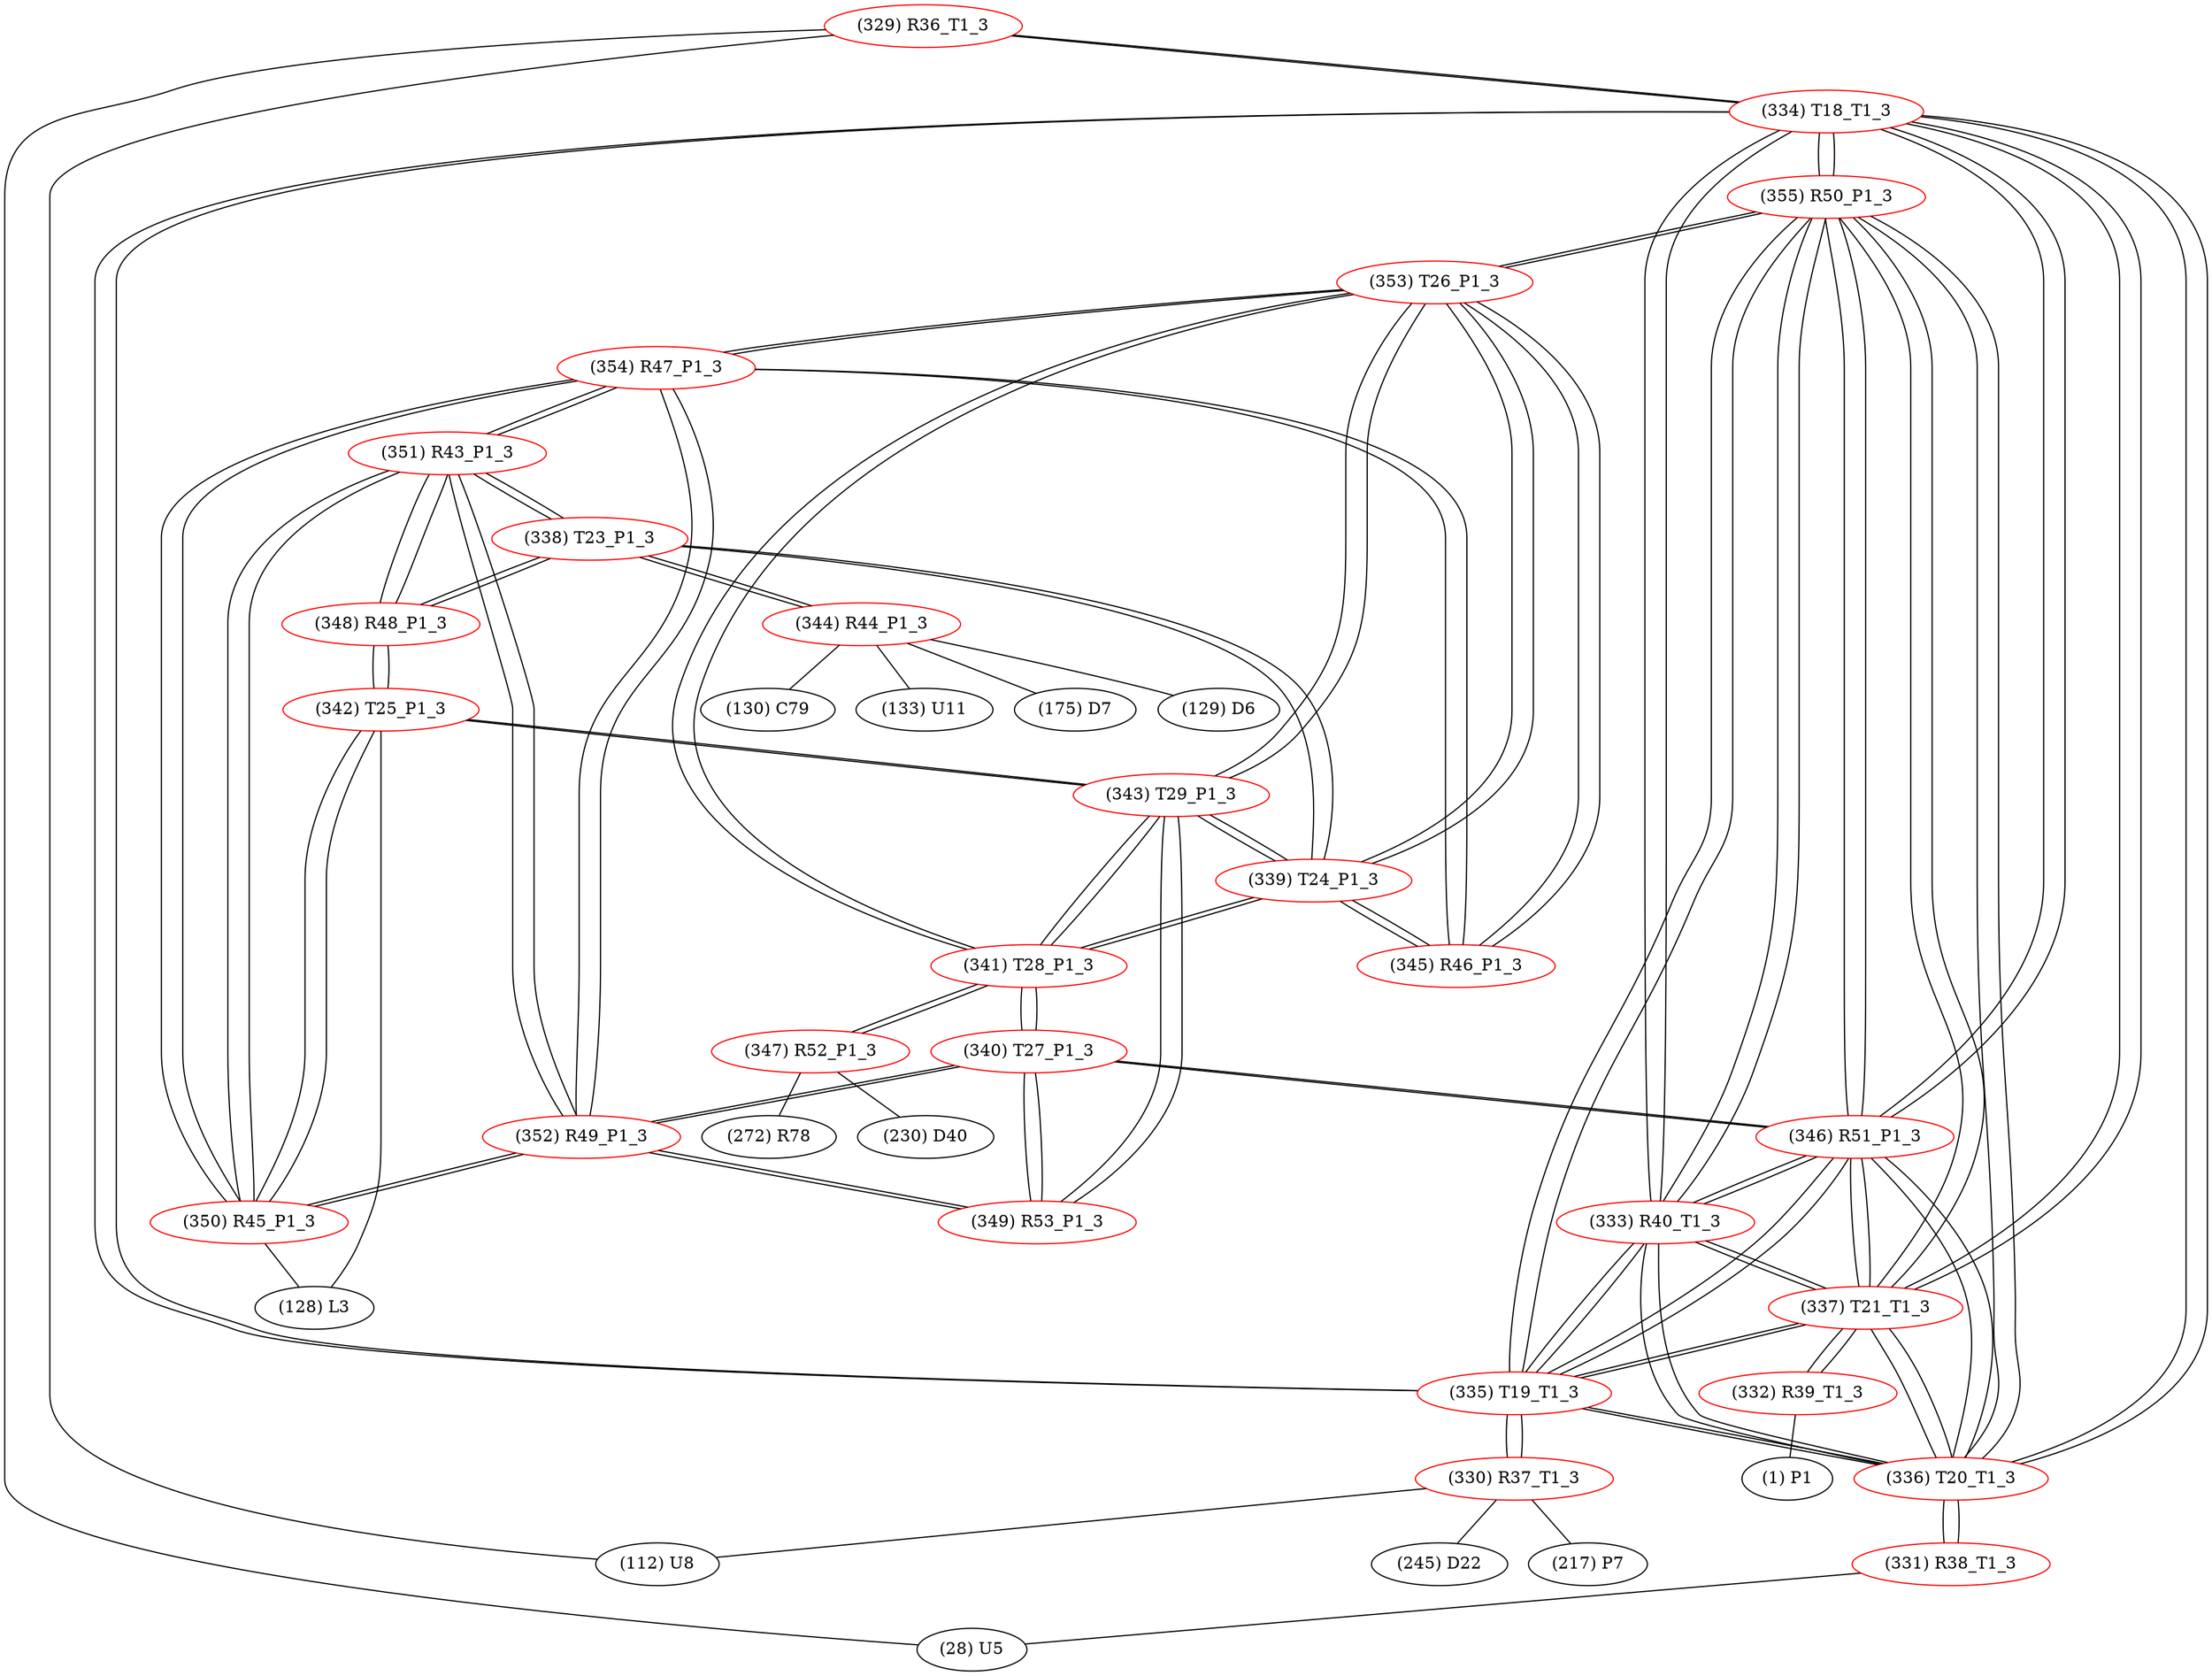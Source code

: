 graph {
	329 [label="(329) R36_T1_3" color=red]
	112 [label="(112) U8"]
	28 [label="(28) U5"]
	334 [label="(334) T18_T1_3"]
	330 [label="(330) R37_T1_3" color=red]
	245 [label="(245) D22"]
	217 [label="(217) P7"]
	112 [label="(112) U8"]
	335 [label="(335) T19_T1_3"]
	331 [label="(331) R38_T1_3" color=red]
	28 [label="(28) U5"]
	336 [label="(336) T20_T1_3"]
	332 [label="(332) R39_T1_3" color=red]
	1 [label="(1) P1"]
	337 [label="(337) T21_T1_3"]
	333 [label="(333) R40_T1_3" color=red]
	346 [label="(346) R51_P1_3"]
	355 [label="(355) R50_P1_3"]
	334 [label="(334) T18_T1_3"]
	337 [label="(337) T21_T1_3"]
	336 [label="(336) T20_T1_3"]
	335 [label="(335) T19_T1_3"]
	334 [label="(334) T18_T1_3" color=red]
	336 [label="(336) T20_T1_3"]
	335 [label="(335) T19_T1_3"]
	337 [label="(337) T21_T1_3"]
	329 [label="(329) R36_T1_3"]
	346 [label="(346) R51_P1_3"]
	355 [label="(355) R50_P1_3"]
	333 [label="(333) R40_T1_3"]
	335 [label="(335) T19_T1_3" color=red]
	336 [label="(336) T20_T1_3"]
	334 [label="(334) T18_T1_3"]
	337 [label="(337) T21_T1_3"]
	330 [label="(330) R37_T1_3"]
	346 [label="(346) R51_P1_3"]
	355 [label="(355) R50_P1_3"]
	333 [label="(333) R40_T1_3"]
	336 [label="(336) T20_T1_3" color=red]
	335 [label="(335) T19_T1_3"]
	334 [label="(334) T18_T1_3"]
	337 [label="(337) T21_T1_3"]
	331 [label="(331) R38_T1_3"]
	346 [label="(346) R51_P1_3"]
	355 [label="(355) R50_P1_3"]
	333 [label="(333) R40_T1_3"]
	337 [label="(337) T21_T1_3" color=red]
	336 [label="(336) T20_T1_3"]
	335 [label="(335) T19_T1_3"]
	334 [label="(334) T18_T1_3"]
	332 [label="(332) R39_T1_3"]
	346 [label="(346) R51_P1_3"]
	355 [label="(355) R50_P1_3"]
	333 [label="(333) R40_T1_3"]
	338 [label="(338) T23_P1_3" color=red]
	348 [label="(348) R48_P1_3"]
	351 [label="(351) R43_P1_3"]
	339 [label="(339) T24_P1_3"]
	344 [label="(344) R44_P1_3"]
	339 [label="(339) T24_P1_3" color=red]
	353 [label="(353) T26_P1_3"]
	343 [label="(343) T29_P1_3"]
	341 [label="(341) T28_P1_3"]
	345 [label="(345) R46_P1_3"]
	338 [label="(338) T23_P1_3"]
	340 [label="(340) T27_P1_3" color=red]
	346 [label="(346) R51_P1_3"]
	341 [label="(341) T28_P1_3"]
	349 [label="(349) R53_P1_3"]
	352 [label="(352) R49_P1_3"]
	341 [label="(341) T28_P1_3" color=red]
	353 [label="(353) T26_P1_3"]
	339 [label="(339) T24_P1_3"]
	343 [label="(343) T29_P1_3"]
	347 [label="(347) R52_P1_3"]
	340 [label="(340) T27_P1_3"]
	342 [label="(342) T25_P1_3" color=red]
	343 [label="(343) T29_P1_3"]
	348 [label="(348) R48_P1_3"]
	350 [label="(350) R45_P1_3"]
	128 [label="(128) L3"]
	343 [label="(343) T29_P1_3" color=red]
	353 [label="(353) T26_P1_3"]
	339 [label="(339) T24_P1_3"]
	341 [label="(341) T28_P1_3"]
	342 [label="(342) T25_P1_3"]
	349 [label="(349) R53_P1_3"]
	344 [label="(344) R44_P1_3" color=red]
	175 [label="(175) D7"]
	129 [label="(129) D6"]
	130 [label="(130) C79"]
	133 [label="(133) U11"]
	338 [label="(338) T23_P1_3"]
	345 [label="(345) R46_P1_3" color=red]
	353 [label="(353) T26_P1_3"]
	354 [label="(354) R47_P1_3"]
	339 [label="(339) T24_P1_3"]
	346 [label="(346) R51_P1_3" color=red]
	340 [label="(340) T27_P1_3"]
	355 [label="(355) R50_P1_3"]
	334 [label="(334) T18_T1_3"]
	337 [label="(337) T21_T1_3"]
	336 [label="(336) T20_T1_3"]
	335 [label="(335) T19_T1_3"]
	333 [label="(333) R40_T1_3"]
	347 [label="(347) R52_P1_3" color=red]
	230 [label="(230) D40"]
	272 [label="(272) R78"]
	341 [label="(341) T28_P1_3"]
	348 [label="(348) R48_P1_3" color=red]
	342 [label="(342) T25_P1_3"]
	338 [label="(338) T23_P1_3"]
	351 [label="(351) R43_P1_3"]
	349 [label="(349) R53_P1_3" color=red]
	343 [label="(343) T29_P1_3"]
	340 [label="(340) T27_P1_3"]
	352 [label="(352) R49_P1_3"]
	350 [label="(350) R45_P1_3" color=red]
	354 [label="(354) R47_P1_3"]
	351 [label="(351) R43_P1_3"]
	352 [label="(352) R49_P1_3"]
	342 [label="(342) T25_P1_3"]
	128 [label="(128) L3"]
	351 [label="(351) R43_P1_3" color=red]
	348 [label="(348) R48_P1_3"]
	338 [label="(338) T23_P1_3"]
	354 [label="(354) R47_P1_3"]
	350 [label="(350) R45_P1_3"]
	352 [label="(352) R49_P1_3"]
	352 [label="(352) R49_P1_3" color=red]
	354 [label="(354) R47_P1_3"]
	350 [label="(350) R45_P1_3"]
	351 [label="(351) R43_P1_3"]
	340 [label="(340) T27_P1_3"]
	349 [label="(349) R53_P1_3"]
	353 [label="(353) T26_P1_3" color=red]
	355 [label="(355) R50_P1_3"]
	339 [label="(339) T24_P1_3"]
	343 [label="(343) T29_P1_3"]
	341 [label="(341) T28_P1_3"]
	345 [label="(345) R46_P1_3"]
	354 [label="(354) R47_P1_3"]
	354 [label="(354) R47_P1_3" color=red]
	350 [label="(350) R45_P1_3"]
	351 [label="(351) R43_P1_3"]
	352 [label="(352) R49_P1_3"]
	353 [label="(353) T26_P1_3"]
	345 [label="(345) R46_P1_3"]
	355 [label="(355) R50_P1_3" color=red]
	353 [label="(353) T26_P1_3"]
	346 [label="(346) R51_P1_3"]
	334 [label="(334) T18_T1_3"]
	337 [label="(337) T21_T1_3"]
	336 [label="(336) T20_T1_3"]
	335 [label="(335) T19_T1_3"]
	333 [label="(333) R40_T1_3"]
	329 -- 112
	329 -- 28
	329 -- 334
	330 -- 245
	330 -- 217
	330 -- 112
	330 -- 335
	331 -- 28
	331 -- 336
	332 -- 1
	332 -- 337
	333 -- 346
	333 -- 355
	333 -- 334
	333 -- 337
	333 -- 336
	333 -- 335
	334 -- 336
	334 -- 335
	334 -- 337
	334 -- 329
	334 -- 346
	334 -- 355
	334 -- 333
	335 -- 336
	335 -- 334
	335 -- 337
	335 -- 330
	335 -- 346
	335 -- 355
	335 -- 333
	336 -- 335
	336 -- 334
	336 -- 337
	336 -- 331
	336 -- 346
	336 -- 355
	336 -- 333
	337 -- 336
	337 -- 335
	337 -- 334
	337 -- 332
	337 -- 346
	337 -- 355
	337 -- 333
	338 -- 348
	338 -- 351
	338 -- 339
	338 -- 344
	339 -- 353
	339 -- 343
	339 -- 341
	339 -- 345
	339 -- 338
	340 -- 346
	340 -- 341
	340 -- 349
	340 -- 352
	341 -- 353
	341 -- 339
	341 -- 343
	341 -- 347
	341 -- 340
	342 -- 343
	342 -- 348
	342 -- 350
	342 -- 128
	343 -- 353
	343 -- 339
	343 -- 341
	343 -- 342
	343 -- 349
	344 -- 175
	344 -- 129
	344 -- 130
	344 -- 133
	344 -- 338
	345 -- 353
	345 -- 354
	345 -- 339
	346 -- 340
	346 -- 355
	346 -- 334
	346 -- 337
	346 -- 336
	346 -- 335
	346 -- 333
	347 -- 230
	347 -- 272
	347 -- 341
	348 -- 342
	348 -- 338
	348 -- 351
	349 -- 343
	349 -- 340
	349 -- 352
	350 -- 354
	350 -- 351
	350 -- 352
	350 -- 342
	350 -- 128
	351 -- 348
	351 -- 338
	351 -- 354
	351 -- 350
	351 -- 352
	352 -- 354
	352 -- 350
	352 -- 351
	352 -- 340
	352 -- 349
	353 -- 355
	353 -- 339
	353 -- 343
	353 -- 341
	353 -- 345
	353 -- 354
	354 -- 350
	354 -- 351
	354 -- 352
	354 -- 353
	354 -- 345
	355 -- 353
	355 -- 346
	355 -- 334
	355 -- 337
	355 -- 336
	355 -- 335
	355 -- 333
}